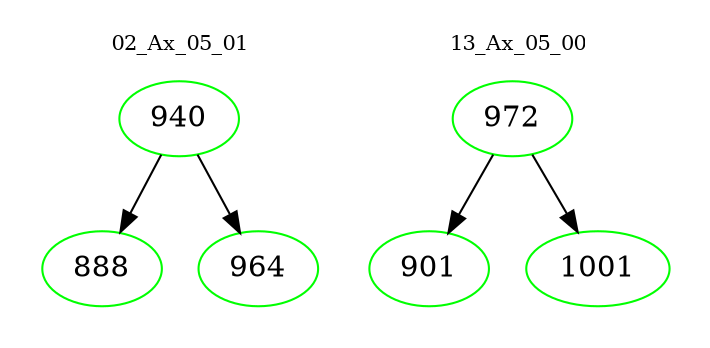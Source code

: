 digraph{
subgraph cluster_0 {
color = white
label = "02_Ax_05_01";
fontsize=10;
T0_940 [label="940", color="green"]
T0_940 -> T0_888 [color="black"]
T0_888 [label="888", color="green"]
T0_940 -> T0_964 [color="black"]
T0_964 [label="964", color="green"]
}
subgraph cluster_1 {
color = white
label = "13_Ax_05_00";
fontsize=10;
T1_972 [label="972", color="green"]
T1_972 -> T1_901 [color="black"]
T1_901 [label="901", color="green"]
T1_972 -> T1_1001 [color="black"]
T1_1001 [label="1001", color="green"]
}
}
